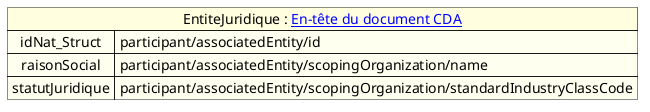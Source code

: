 @startuml

map "EntiteJuridique : [[contenu_dossier_entete_cda.html En-tête du document CDA]]" as EJ #back:Ivory;header:LightYellow {
    idNat_Struct => participant/associatedEntity/id
    raisonSocial => participant/associatedEntity/scopingOrganization/name
    statutJuridique => participant/associatedEntity/scopingOrganization/standardIndustryClassCode
}

@enduml